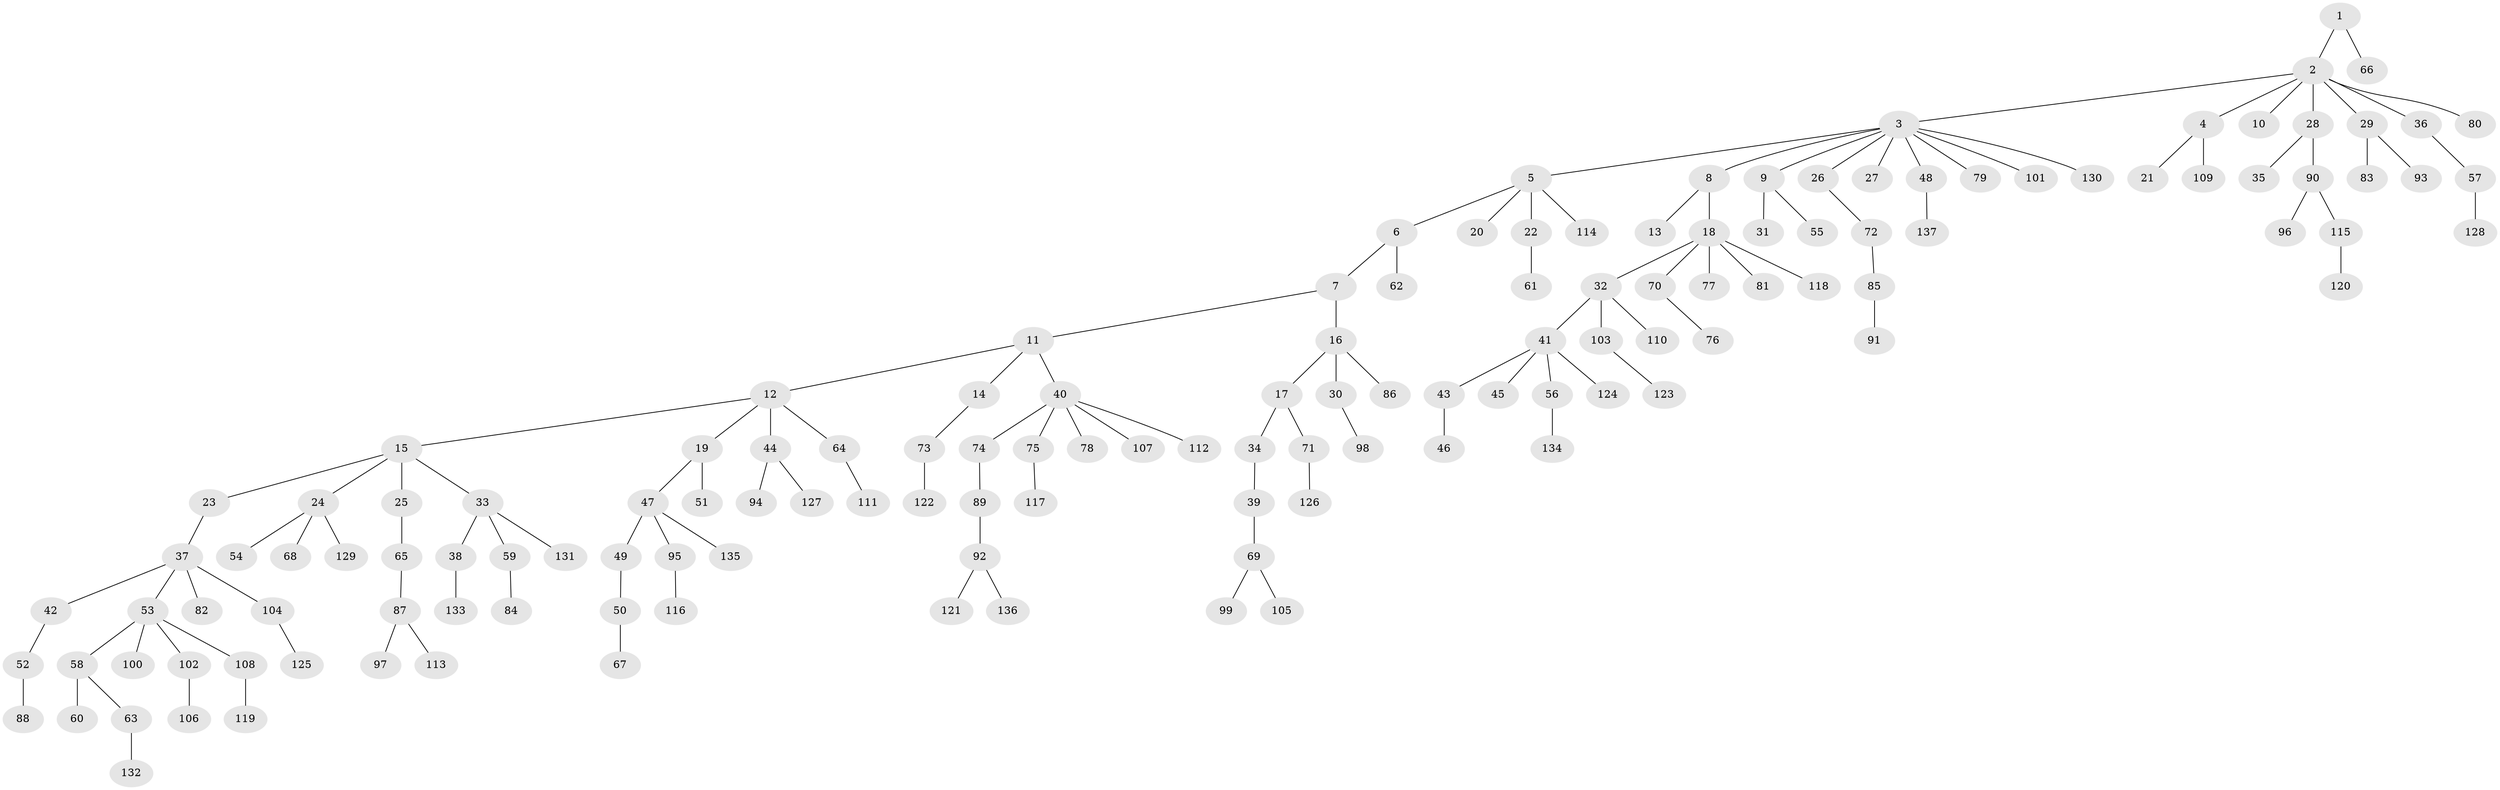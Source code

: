 // Generated by graph-tools (version 1.1) at 2025/50/03/09/25 03:50:17]
// undirected, 137 vertices, 136 edges
graph export_dot {
graph [start="1"]
  node [color=gray90,style=filled];
  1;
  2;
  3;
  4;
  5;
  6;
  7;
  8;
  9;
  10;
  11;
  12;
  13;
  14;
  15;
  16;
  17;
  18;
  19;
  20;
  21;
  22;
  23;
  24;
  25;
  26;
  27;
  28;
  29;
  30;
  31;
  32;
  33;
  34;
  35;
  36;
  37;
  38;
  39;
  40;
  41;
  42;
  43;
  44;
  45;
  46;
  47;
  48;
  49;
  50;
  51;
  52;
  53;
  54;
  55;
  56;
  57;
  58;
  59;
  60;
  61;
  62;
  63;
  64;
  65;
  66;
  67;
  68;
  69;
  70;
  71;
  72;
  73;
  74;
  75;
  76;
  77;
  78;
  79;
  80;
  81;
  82;
  83;
  84;
  85;
  86;
  87;
  88;
  89;
  90;
  91;
  92;
  93;
  94;
  95;
  96;
  97;
  98;
  99;
  100;
  101;
  102;
  103;
  104;
  105;
  106;
  107;
  108;
  109;
  110;
  111;
  112;
  113;
  114;
  115;
  116;
  117;
  118;
  119;
  120;
  121;
  122;
  123;
  124;
  125;
  126;
  127;
  128;
  129;
  130;
  131;
  132;
  133;
  134;
  135;
  136;
  137;
  1 -- 2;
  1 -- 66;
  2 -- 3;
  2 -- 4;
  2 -- 10;
  2 -- 28;
  2 -- 29;
  2 -- 36;
  2 -- 80;
  3 -- 5;
  3 -- 8;
  3 -- 9;
  3 -- 26;
  3 -- 27;
  3 -- 48;
  3 -- 79;
  3 -- 101;
  3 -- 130;
  4 -- 21;
  4 -- 109;
  5 -- 6;
  5 -- 20;
  5 -- 22;
  5 -- 114;
  6 -- 7;
  6 -- 62;
  7 -- 11;
  7 -- 16;
  8 -- 13;
  8 -- 18;
  9 -- 31;
  9 -- 55;
  11 -- 12;
  11 -- 14;
  11 -- 40;
  12 -- 15;
  12 -- 19;
  12 -- 44;
  12 -- 64;
  14 -- 73;
  15 -- 23;
  15 -- 24;
  15 -- 25;
  15 -- 33;
  16 -- 17;
  16 -- 30;
  16 -- 86;
  17 -- 34;
  17 -- 71;
  18 -- 32;
  18 -- 70;
  18 -- 77;
  18 -- 81;
  18 -- 118;
  19 -- 47;
  19 -- 51;
  22 -- 61;
  23 -- 37;
  24 -- 54;
  24 -- 68;
  24 -- 129;
  25 -- 65;
  26 -- 72;
  28 -- 35;
  28 -- 90;
  29 -- 83;
  29 -- 93;
  30 -- 98;
  32 -- 41;
  32 -- 103;
  32 -- 110;
  33 -- 38;
  33 -- 59;
  33 -- 131;
  34 -- 39;
  36 -- 57;
  37 -- 42;
  37 -- 53;
  37 -- 82;
  37 -- 104;
  38 -- 133;
  39 -- 69;
  40 -- 74;
  40 -- 75;
  40 -- 78;
  40 -- 107;
  40 -- 112;
  41 -- 43;
  41 -- 45;
  41 -- 56;
  41 -- 124;
  42 -- 52;
  43 -- 46;
  44 -- 94;
  44 -- 127;
  47 -- 49;
  47 -- 95;
  47 -- 135;
  48 -- 137;
  49 -- 50;
  50 -- 67;
  52 -- 88;
  53 -- 58;
  53 -- 100;
  53 -- 102;
  53 -- 108;
  56 -- 134;
  57 -- 128;
  58 -- 60;
  58 -- 63;
  59 -- 84;
  63 -- 132;
  64 -- 111;
  65 -- 87;
  69 -- 99;
  69 -- 105;
  70 -- 76;
  71 -- 126;
  72 -- 85;
  73 -- 122;
  74 -- 89;
  75 -- 117;
  85 -- 91;
  87 -- 97;
  87 -- 113;
  89 -- 92;
  90 -- 96;
  90 -- 115;
  92 -- 121;
  92 -- 136;
  95 -- 116;
  102 -- 106;
  103 -- 123;
  104 -- 125;
  108 -- 119;
  115 -- 120;
}
